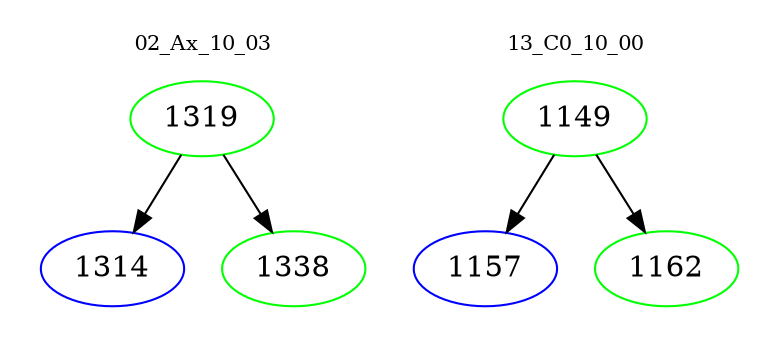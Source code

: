 digraph{
subgraph cluster_0 {
color = white
label = "02_Ax_10_03";
fontsize=10;
T0_1319 [label="1319", color="green"]
T0_1319 -> T0_1314 [color="black"]
T0_1314 [label="1314", color="blue"]
T0_1319 -> T0_1338 [color="black"]
T0_1338 [label="1338", color="green"]
}
subgraph cluster_1 {
color = white
label = "13_C0_10_00";
fontsize=10;
T1_1149 [label="1149", color="green"]
T1_1149 -> T1_1157 [color="black"]
T1_1157 [label="1157", color="blue"]
T1_1149 -> T1_1162 [color="black"]
T1_1162 [label="1162", color="green"]
}
}
